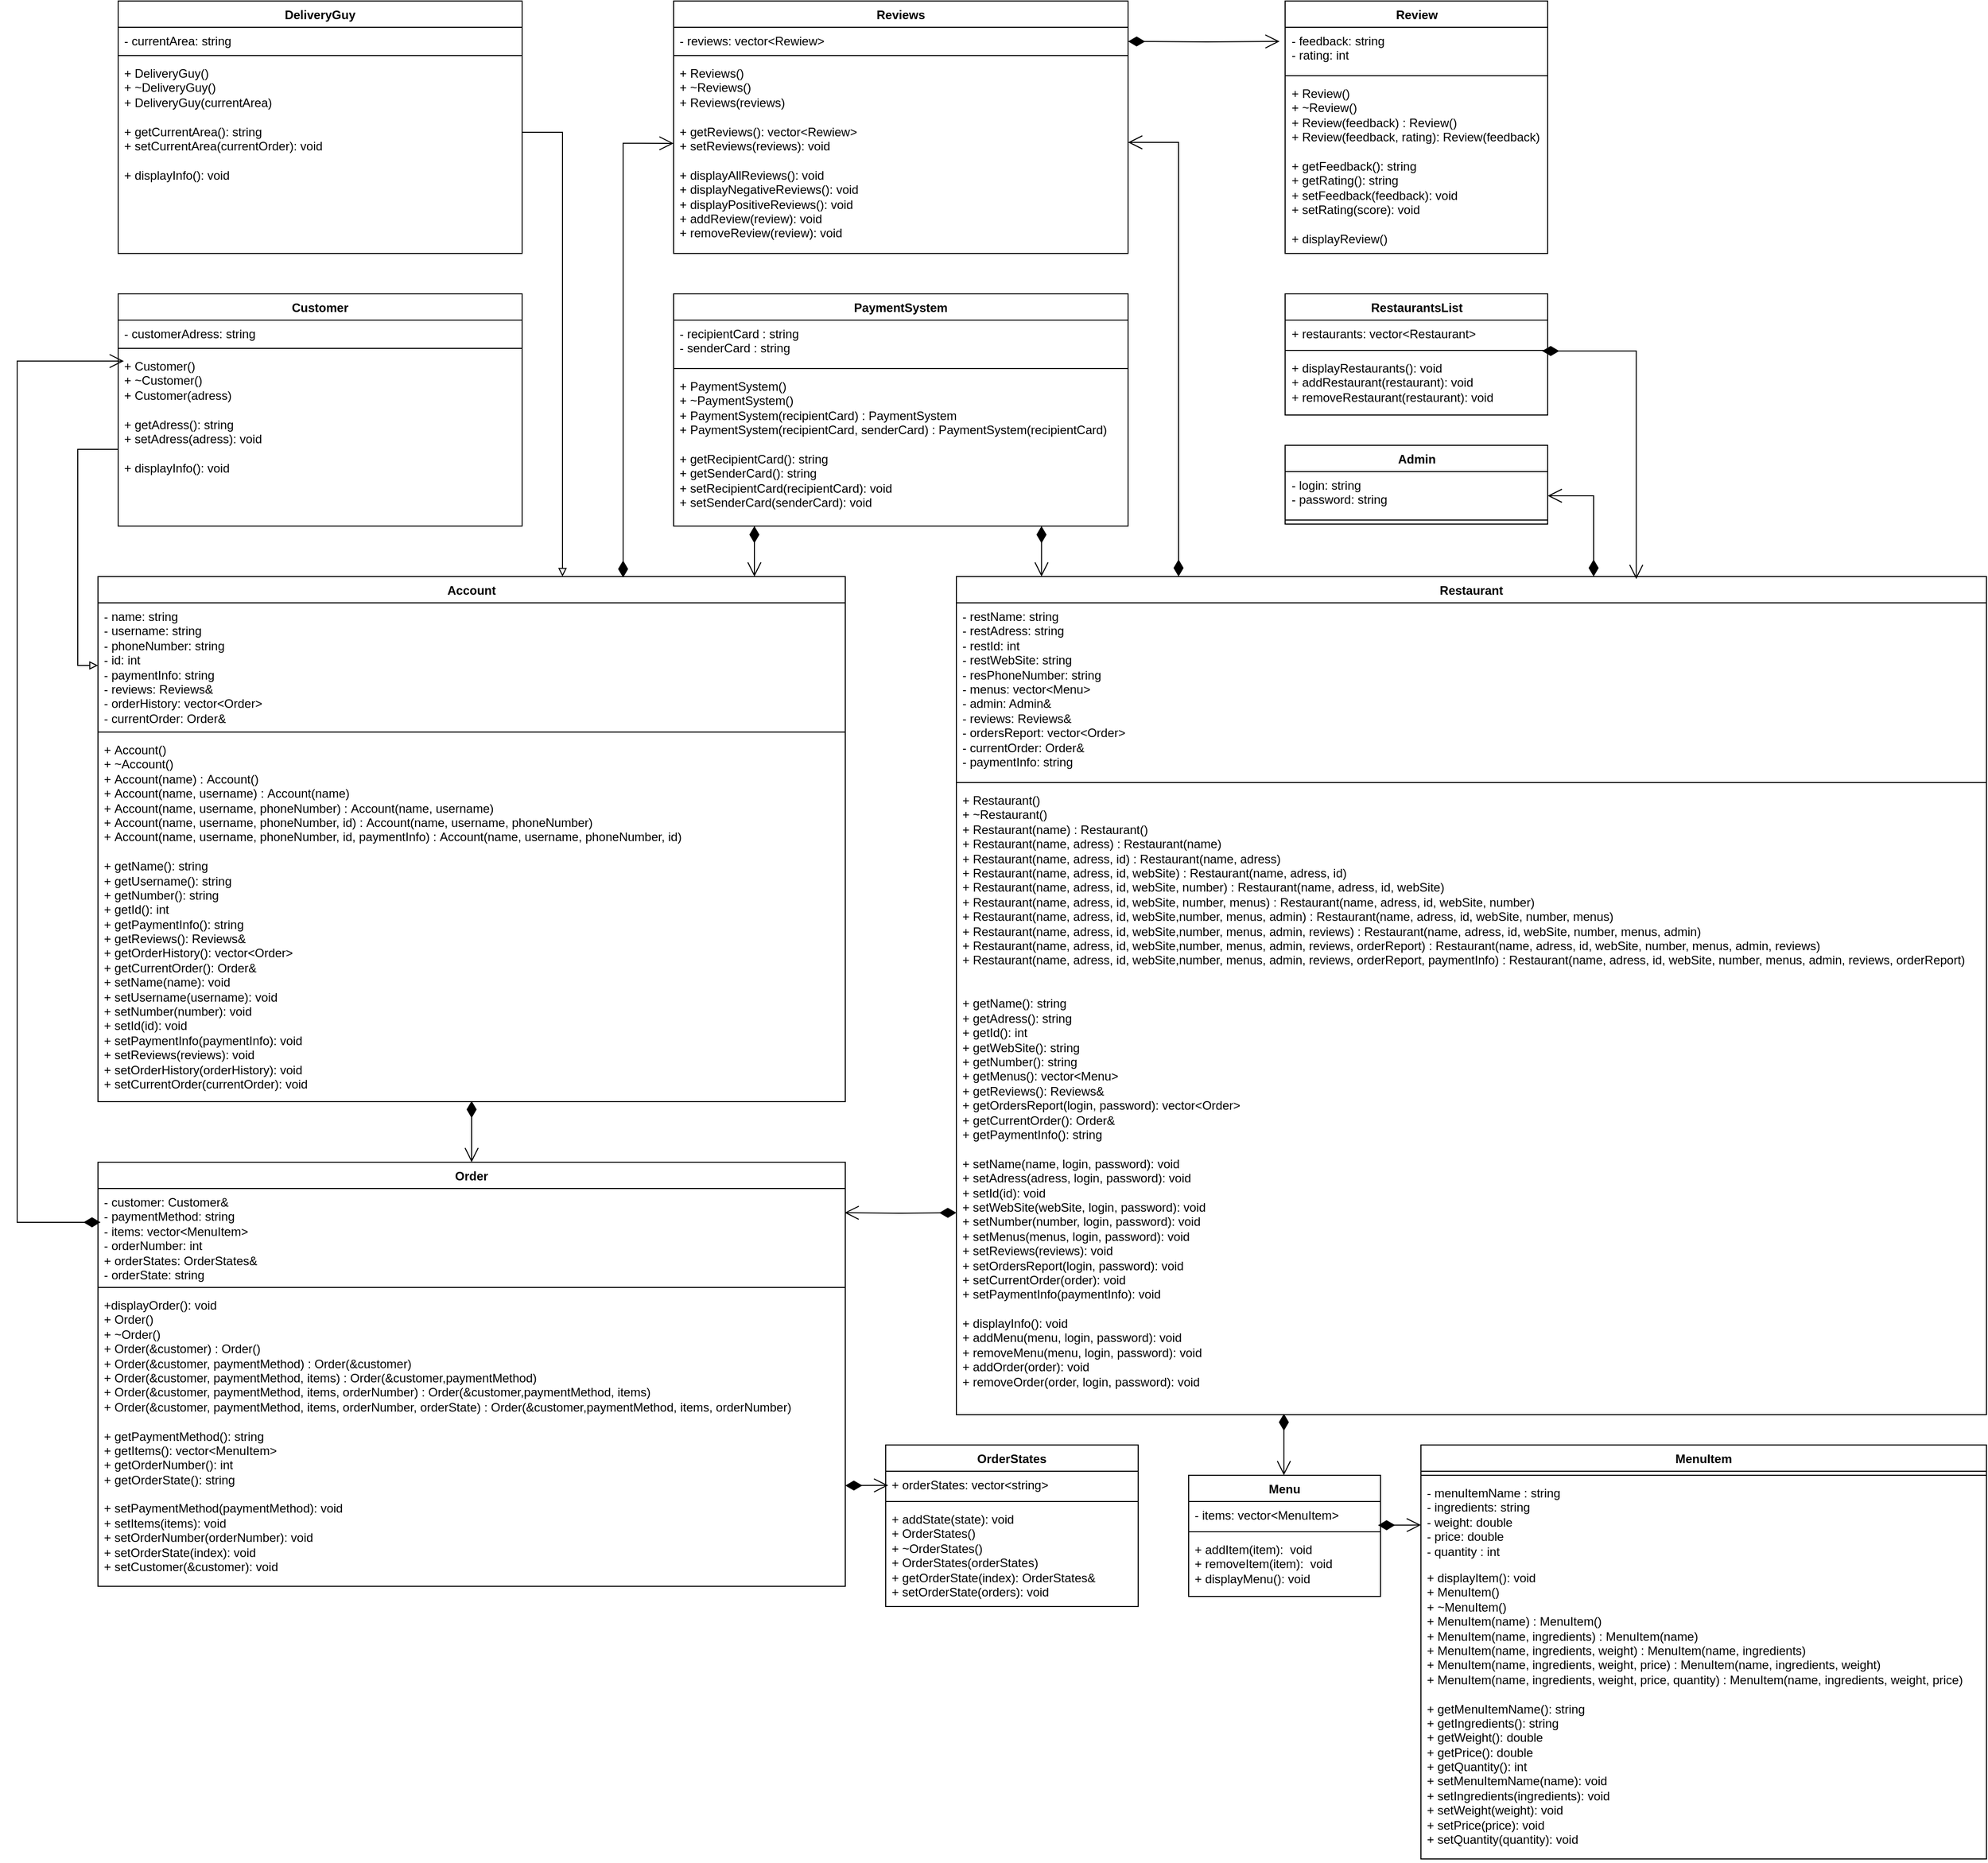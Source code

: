 <mxfile version="23.1.2" type="github">
  <diagram name="Сторінка-1" id="nTbSs-eOX7MSh_iyYzCm">
    <mxGraphModel dx="5349" dy="3898" grid="1" gridSize="10" guides="1" tooltips="1" connect="0" arrows="1" fold="1" page="1" pageScale="1" pageWidth="827" pageHeight="1169" math="0" shadow="0">
      <root>
        <mxCell id="0" />
        <mxCell id="1" parent="0" />
        <mxCell id="OtCIeRJ54kRGpg4Z5k2t-1" value="Customer" style="swimlane;fontStyle=1;align=center;verticalAlign=top;childLayout=stackLayout;horizontal=1;startSize=26;horizontalStack=0;resizeParent=1;resizeParentMax=0;resizeLast=0;collapsible=1;marginBottom=0;whiteSpace=wrap;html=1;" parent="1" vertex="1">
          <mxGeometry x="-2020" y="-1560" width="400" height="230" as="geometry" />
        </mxCell>
        <mxCell id="OtCIeRJ54kRGpg4Z5k2t-2" value="- customerAdress: string" style="text;strokeColor=none;fillColor=none;align=left;verticalAlign=top;spacingLeft=4;spacingRight=4;overflow=hidden;rotatable=0;points=[[0,0.5],[1,0.5]];portConstraint=eastwest;whiteSpace=wrap;html=1;" parent="OtCIeRJ54kRGpg4Z5k2t-1" vertex="1">
          <mxGeometry y="26" width="400" height="24" as="geometry" />
        </mxCell>
        <mxCell id="OtCIeRJ54kRGpg4Z5k2t-3" value="" style="line;strokeWidth=1;fillColor=none;align=left;verticalAlign=middle;spacingTop=-1;spacingLeft=3;spacingRight=3;rotatable=0;labelPosition=right;points=[];portConstraint=eastwest;strokeColor=inherit;" parent="OtCIeRJ54kRGpg4Z5k2t-1" vertex="1">
          <mxGeometry y="50" width="400" height="8" as="geometry" />
        </mxCell>
        <mxCell id="OtCIeRJ54kRGpg4Z5k2t-4" value="+ Customer()&lt;br&gt;+ ~Customer()&lt;br&gt;+ Customer(adress)&lt;br&gt;&amp;nbsp;&lt;br&gt;+ getAdress(): string&lt;br&gt;+ setAdress(adress): void&lt;br&gt;&lt;br&gt;+ displayInfo(): void" style="text;strokeColor=none;fillColor=none;align=left;verticalAlign=top;spacingLeft=4;spacingRight=4;overflow=hidden;rotatable=0;points=[[0,0.5],[1,0.5]];portConstraint=eastwest;whiteSpace=wrap;html=1;" parent="OtCIeRJ54kRGpg4Z5k2t-1" vertex="1">
          <mxGeometry y="58" width="400" height="172" as="geometry" />
        </mxCell>
        <mxCell id="OtCIeRJ54kRGpg4Z5k2t-5" value="MenuItem" style="swimlane;fontStyle=1;align=center;verticalAlign=top;childLayout=stackLayout;horizontal=1;startSize=26;horizontalStack=0;resizeParent=1;resizeParentMax=0;resizeLast=0;collapsible=1;marginBottom=0;whiteSpace=wrap;html=1;" parent="1" vertex="1">
          <mxGeometry x="-730" y="-420" width="560" height="410" as="geometry" />
        </mxCell>
        <mxCell id="OtCIeRJ54kRGpg4Z5k2t-7" value="" style="line;strokeWidth=1;fillColor=none;align=left;verticalAlign=middle;spacingTop=-1;spacingLeft=3;spacingRight=3;rotatable=0;labelPosition=right;points=[];portConstraint=eastwest;strokeColor=inherit;" parent="OtCIeRJ54kRGpg4Z5k2t-5" vertex="1">
          <mxGeometry y="26" width="560" height="8" as="geometry" />
        </mxCell>
        <mxCell id="OtCIeRJ54kRGpg4Z5k2t-6" value="- menuItemName : string&lt;br&gt;- ingredients: string&amp;nbsp;&lt;br&gt;- weight: double&lt;br&gt;- price: double&lt;br&gt;- quantity : int" style="text;strokeColor=none;fillColor=none;align=left;verticalAlign=top;spacingLeft=4;spacingRight=4;overflow=hidden;rotatable=0;points=[[0,0.5],[1,0.5]];portConstraint=eastwest;whiteSpace=wrap;html=1;" parent="OtCIeRJ54kRGpg4Z5k2t-5" vertex="1">
          <mxGeometry y="34" width="560" height="84" as="geometry" />
        </mxCell>
        <mxCell id="OtCIeRJ54kRGpg4Z5k2t-8" value="+ displayItem(): void&lt;br&gt;+ MenuItem()&lt;br&gt;+ ~MenuItem()&lt;br&gt;+ MenuItem(name) : MenuItem()&lt;br&gt;+ MenuItem(name, ingredients) : MenuItem(name)&lt;br&gt;+ MenuItem(name, ingredients, weight) : MenuItem(name, ingredients)&lt;br&gt;+ MenuItem(name, ingredients, weight, price) : MenuItem(name, ingredients, weight)&lt;br&gt;+ MenuItem(name, ingredients, weight, price, quantity) : MenuItem(name, ingredients, weight, price)&lt;br&gt;&lt;br&gt;+ getMenuItemName(): string&lt;br&gt;+ getIngredients(): string&lt;br&gt;+ getWeight(): double&lt;br&gt;+ getPrice(): double&lt;br&gt;+ getQuantity(): int&lt;br&gt;+ setMenuItemName(name): void&lt;br style=&quot;border-color: var(--border-color);&quot;&gt;+ setIngredients(ingredients): void&lt;br style=&quot;border-color: var(--border-color);&quot;&gt;+ setWeight(weight): void&lt;br style=&quot;border-color: var(--border-color);&quot;&gt;+ setPrice(price): void&lt;br style=&quot;border-color: var(--border-color);&quot;&gt;+ setQuantity(quantity): void" style="text;strokeColor=none;fillColor=none;align=left;verticalAlign=top;spacingLeft=4;spacingRight=4;overflow=hidden;rotatable=0;points=[[0,0.5],[1,0.5]];portConstraint=eastwest;whiteSpace=wrap;html=1;" parent="OtCIeRJ54kRGpg4Z5k2t-5" vertex="1">
          <mxGeometry y="118" width="560" height="292" as="geometry" />
        </mxCell>
        <mxCell id="OtCIeRJ54kRGpg4Z5k2t-9" value="Menu" style="swimlane;fontStyle=1;align=center;verticalAlign=top;childLayout=stackLayout;horizontal=1;startSize=26;horizontalStack=0;resizeParent=1;resizeParentMax=0;resizeLast=0;collapsible=1;marginBottom=0;whiteSpace=wrap;html=1;" parent="1" vertex="1">
          <mxGeometry x="-960" y="-390" width="190" height="120" as="geometry" />
        </mxCell>
        <mxCell id="OtCIeRJ54kRGpg4Z5k2t-10" value="- items: vector&amp;lt;MenuItem&amp;gt;" style="text;strokeColor=none;fillColor=none;align=left;verticalAlign=top;spacingLeft=4;spacingRight=4;overflow=hidden;rotatable=0;points=[[0,0.5],[1,0.5]];portConstraint=eastwest;whiteSpace=wrap;html=1;" parent="OtCIeRJ54kRGpg4Z5k2t-9" vertex="1">
          <mxGeometry y="26" width="190" height="26" as="geometry" />
        </mxCell>
        <mxCell id="OtCIeRJ54kRGpg4Z5k2t-11" value="" style="line;strokeWidth=1;fillColor=none;align=left;verticalAlign=middle;spacingTop=-1;spacingLeft=3;spacingRight=3;rotatable=0;labelPosition=right;points=[];portConstraint=eastwest;strokeColor=inherit;" parent="OtCIeRJ54kRGpg4Z5k2t-9" vertex="1">
          <mxGeometry y="52" width="190" height="8" as="geometry" />
        </mxCell>
        <mxCell id="OtCIeRJ54kRGpg4Z5k2t-12" value="+ addItem(item):&amp;nbsp; void&lt;br&gt;+ removeItem(item):&amp;nbsp; void&lt;br&gt;+ displayMenu(): void" style="text;strokeColor=none;fillColor=none;align=left;verticalAlign=top;spacingLeft=4;spacingRight=4;overflow=hidden;rotatable=0;points=[[0,0.5],[1,0.5]];portConstraint=eastwest;whiteSpace=wrap;html=1;" parent="OtCIeRJ54kRGpg4Z5k2t-9" vertex="1">
          <mxGeometry y="60" width="190" height="60" as="geometry" />
        </mxCell>
        <mxCell id="OtCIeRJ54kRGpg4Z5k2t-18" value="Order" style="swimlane;fontStyle=1;align=center;verticalAlign=top;childLayout=stackLayout;horizontal=1;startSize=26;horizontalStack=0;resizeParent=1;resizeParentMax=0;resizeLast=0;collapsible=1;marginBottom=0;whiteSpace=wrap;html=1;" parent="1" vertex="1">
          <mxGeometry x="-2040" y="-700" width="740" height="420" as="geometry" />
        </mxCell>
        <mxCell id="OtCIeRJ54kRGpg4Z5k2t-19" value="-&amp;nbsp;customer: Customer&amp;amp;&lt;br&gt;- paymentMethod: string&lt;br&gt;- items: vector&amp;lt;MenuItem&amp;gt;&lt;br&gt;- orderNumber: int&lt;br&gt;+ orderStates: OrderStates&amp;amp;&lt;br&gt;- orderState: string" style="text;strokeColor=none;fillColor=none;align=left;verticalAlign=top;spacingLeft=4;spacingRight=4;overflow=hidden;rotatable=0;points=[[0,0.5],[1,0.5]];portConstraint=eastwest;whiteSpace=wrap;html=1;" parent="OtCIeRJ54kRGpg4Z5k2t-18" vertex="1">
          <mxGeometry y="26" width="740" height="94" as="geometry" />
        </mxCell>
        <mxCell id="OtCIeRJ54kRGpg4Z5k2t-20" value="" style="line;strokeWidth=1;fillColor=none;align=left;verticalAlign=middle;spacingTop=-1;spacingLeft=3;spacingRight=3;rotatable=0;labelPosition=right;points=[];portConstraint=eastwest;strokeColor=inherit;" parent="OtCIeRJ54kRGpg4Z5k2t-18" vertex="1">
          <mxGeometry y="120" width="740" height="8" as="geometry" />
        </mxCell>
        <mxCell id="OtCIeRJ54kRGpg4Z5k2t-21" value="+displayOrder(): void&lt;br&gt;+ Order()&lt;br&gt;+ ~Order()&lt;br&gt;+ Order(&amp;amp;customer) : Order()&lt;br&gt;+ Order(&amp;amp;customer, paymentMethod) : Order(&amp;amp;customer)&lt;br&gt;+ Order(&amp;amp;customer, paymentMethod, items) : Order(&amp;amp;customer,paymentMethod)&lt;br&gt;+ Order(&amp;amp;customer, paymentMethod, items, orderNumber) : Order(&amp;amp;customer,paymentMethod, items)&lt;br&gt;+ Order(&amp;amp;customer, paymentMethod, items, orderNumber, orderState) : Order(&amp;amp;customer,paymentMethod, items, orderNumber)&lt;br&gt;&lt;br&gt;+ getPaymentMethod(): string&lt;br&gt;+ getItems(): vector&amp;lt;MenuItem&amp;gt;&lt;br&gt;+ getOrderNumber(): int&lt;br&gt;+ getOrderState(): string&lt;br&gt;&lt;br&gt;+ setPaymentMethod(paymentMethod): void&lt;br style=&quot;border-color: var(--border-color);&quot;&gt;+ setItems(items): void&lt;br style=&quot;border-color: var(--border-color);&quot;&gt;+ setOrderNumber(orderNumber): void&lt;br style=&quot;border-color: var(--border-color);&quot;&gt;+ setOrderState(index): void&lt;br&gt;+ setCustomer(&amp;amp;customer): void" style="text;strokeColor=none;fillColor=none;align=left;verticalAlign=top;spacingLeft=4;spacingRight=4;overflow=hidden;rotatable=0;points=[[0,0.5],[1,0.5]];portConstraint=eastwest;whiteSpace=wrap;html=1;" parent="OtCIeRJ54kRGpg4Z5k2t-18" vertex="1">
          <mxGeometry y="128" width="740" height="292" as="geometry" />
        </mxCell>
        <mxCell id="OtCIeRJ54kRGpg4Z5k2t-44" value="RestaurantsList" style="swimlane;fontStyle=1;align=center;verticalAlign=top;childLayout=stackLayout;horizontal=1;startSize=26;horizontalStack=0;resizeParent=1;resizeParentMax=0;resizeLast=0;collapsible=1;marginBottom=0;whiteSpace=wrap;html=1;" parent="1" vertex="1">
          <mxGeometry x="-864.5" y="-1560" width="260" height="120" as="geometry" />
        </mxCell>
        <mxCell id="OtCIeRJ54kRGpg4Z5k2t-45" value="+ restaurants: vector&amp;lt;Restaurant&amp;gt;" style="text;strokeColor=none;fillColor=none;align=left;verticalAlign=top;spacingLeft=4;spacingRight=4;overflow=hidden;rotatable=0;points=[[0,0.5],[1,0.5]];portConstraint=eastwest;whiteSpace=wrap;html=1;" parent="OtCIeRJ54kRGpg4Z5k2t-44" vertex="1">
          <mxGeometry y="26" width="260" height="26" as="geometry" />
        </mxCell>
        <mxCell id="OtCIeRJ54kRGpg4Z5k2t-46" value="" style="line;strokeWidth=1;fillColor=none;align=left;verticalAlign=middle;spacingTop=-1;spacingLeft=3;spacingRight=3;rotatable=0;labelPosition=right;points=[];portConstraint=eastwest;strokeColor=inherit;" parent="OtCIeRJ54kRGpg4Z5k2t-44" vertex="1">
          <mxGeometry y="52" width="260" height="8" as="geometry" />
        </mxCell>
        <mxCell id="OtCIeRJ54kRGpg4Z5k2t-47" value="+ displayRestaurants(): void&lt;br&gt;+ addRestaurant(restaurant): void&lt;br&gt;+ removeRestaurant(restaurant): void" style="text;strokeColor=none;fillColor=none;align=left;verticalAlign=top;spacingLeft=4;spacingRight=4;overflow=hidden;rotatable=0;points=[[0,0.5],[1,0.5]];portConstraint=eastwest;whiteSpace=wrap;html=1;" parent="OtCIeRJ54kRGpg4Z5k2t-44" vertex="1">
          <mxGeometry y="60" width="260" height="60" as="geometry" />
        </mxCell>
        <mxCell id="Xwp7wJV6A2e9DXdXFIzc-5" value="Restaurant" style="swimlane;fontStyle=1;align=center;verticalAlign=top;childLayout=stackLayout;horizontal=1;startSize=26;horizontalStack=0;resizeParent=1;resizeParentMax=0;resizeLast=0;collapsible=1;marginBottom=0;whiteSpace=wrap;html=1;" parent="1" vertex="1">
          <mxGeometry x="-1190" y="-1280" width="1020" height="830" as="geometry" />
        </mxCell>
        <mxCell id="Xwp7wJV6A2e9DXdXFIzc-6" value="- restName: string&lt;br style=&quot;border-color: var(--border-color);&quot;&gt;- restAdress: string&lt;br style=&quot;border-color: var(--border-color);&quot;&gt;- restId: int&lt;br style=&quot;border-color: var(--border-color);&quot;&gt;- restWebSite: string&lt;br&gt;- resPhoneNumber: string&lt;br style=&quot;border-color: var(--border-color);&quot;&gt;- menus: vector&amp;lt;Menu&amp;gt;&lt;br&gt;- admin: Admin&amp;amp;&lt;br&gt;- reviews: Reviews&amp;amp;&lt;br style=&quot;border-color: var(--border-color);&quot;&gt;- ordersReport: vector&amp;lt;Order&amp;gt;&lt;br&gt;- currentOrder: Order&amp;amp;&lt;br&gt;- paymentInfo: string&amp;nbsp;" style="text;strokeColor=none;fillColor=none;align=left;verticalAlign=top;spacingLeft=4;spacingRight=4;overflow=hidden;rotatable=0;points=[[0,0.5],[1,0.5]];portConstraint=eastwest;whiteSpace=wrap;html=1;" parent="Xwp7wJV6A2e9DXdXFIzc-5" vertex="1">
          <mxGeometry y="26" width="1020" height="174" as="geometry" />
        </mxCell>
        <mxCell id="Xwp7wJV6A2e9DXdXFIzc-7" value="" style="line;strokeWidth=1;fillColor=none;align=left;verticalAlign=middle;spacingTop=-1;spacingLeft=3;spacingRight=3;rotatable=0;labelPosition=right;points=[];portConstraint=eastwest;strokeColor=inherit;" parent="Xwp7wJV6A2e9DXdXFIzc-5" vertex="1">
          <mxGeometry y="200" width="1020" height="8" as="geometry" />
        </mxCell>
        <mxCell id="Xwp7wJV6A2e9DXdXFIzc-8" value="+ Restaurant()&lt;br&gt;+ ~Restaurant()&lt;br&gt;+ Restaurant(name) : Restaurant()&lt;br&gt;+ Restaurant(name, adress) : Restaurant(name)&lt;br&gt;+ Restaurant(name, adress, id) : Restaurant(name, adress)&lt;br&gt;+ Restaurant(name, adress, id, webSite) : Restaurant(name, adress, id)&lt;br&gt;+ Restaurant(name, adress, id, webSite, number) : Restaurant(name, adress, id, webSite)&lt;br style=&quot;border-color: var(--border-color);&quot;&gt;+ Restaurant(name, adress, id, webSite, number, menus) : Restaurant(name, adress, id, webSite, number)&lt;br&gt;+ Restaurant(name, adress, id, webSite,number,&amp;nbsp;menus, admin) : Restaurant(name, adress, id, webSite, number, menus)&lt;br&gt;+ Restaurant(name, adress, id, webSite,number,&amp;nbsp;menus, admin, reviews) : Restaurant(name, adress, id, webSite, number, menus, admin)&lt;br&gt;+ Restaurant(name, adress, id, webSite,number,&amp;nbsp;menus, admin, reviews, orderReport) : Restaurant(name, adress, id, webSite, number, menus, admin, reviews)&lt;br&gt;+ Restaurant(name, adress, id, webSite,number,&amp;nbsp;menus, admin, reviews, orderReport, paymentInfo) : Restaurant(name, adress, id, webSite, number, menus, admin, reviews, orderReport)&lt;br style=&quot;border-color: var(--border-color);&quot;&gt;&lt;br&gt;&lt;br&gt;+ getName(): string&lt;br&gt;+ getAdress(): string&lt;br&gt;+ getId(): int&lt;br&gt;+ getWebSite(): string&lt;br&gt;+ getNumber(): string&lt;br style=&quot;border-color: var(--border-color);&quot;&gt;+ getMenus(): vector&amp;lt;Menu&amp;gt;&lt;br&gt;+ getReviews(): Reviews&amp;amp;&lt;br&gt;+ getOrdersReport(login, password): vector&amp;lt;Order&amp;gt;&lt;br&gt;+ getCurrentOrder(): Order&amp;amp;&lt;br&gt;+ getPaymentInfo(): string&lt;br style=&quot;border-color: var(--border-color);&quot;&gt;&lt;br&gt;+ setName(name, login, password): void&lt;br style=&quot;border-color: var(--border-color);&quot;&gt;+ setAdress(adress, login, password): void&lt;br style=&quot;border-color: var(--border-color);&quot;&gt;+ setId(id): void&lt;br style=&quot;border-color: var(--border-color);&quot;&gt;+ setWebSite(webSite, login, password): void&lt;br&gt;+ setNumber(number, login, password): void&lt;br style=&quot;border-color: var(--border-color);&quot;&gt;+ setMenus(menus, login, password): void&lt;br&gt;+ setReviews(reviews): void&lt;br&gt;+ setOrdersReport(login, password): void&lt;br&gt;+ setCurrentOrder(order): void&lt;br&gt;+ setPaymentInfo(paymentInfo): void&lt;br style=&quot;border-color: var(--border-color);&quot;&gt;&lt;br&gt;+ displayInfo(): void&lt;br&gt;+ addMenu(menu, login, password): void&lt;br&gt;+ removeMenu(menu, login, password): void&lt;br&gt;+ addOrder(order): void&lt;br&gt;+ removeOrder(order, login, password): void" style="text;strokeColor=none;fillColor=none;align=left;verticalAlign=top;spacingLeft=4;spacingRight=4;overflow=hidden;rotatable=0;points=[[0,0.5],[1,0.5]];portConstraint=eastwest;whiteSpace=wrap;html=1;" parent="Xwp7wJV6A2e9DXdXFIzc-5" vertex="1">
          <mxGeometry y="208" width="1020" height="622" as="geometry" />
        </mxCell>
        <mxCell id="Xwp7wJV6A2e9DXdXFIzc-21" value="Admin" style="swimlane;fontStyle=1;align=center;verticalAlign=top;childLayout=stackLayout;horizontal=1;startSize=26;horizontalStack=0;resizeParent=1;resizeParentMax=0;resizeLast=0;collapsible=1;marginBottom=0;whiteSpace=wrap;html=1;" parent="1" vertex="1">
          <mxGeometry x="-864.5" y="-1410" width="260" height="78" as="geometry" />
        </mxCell>
        <mxCell id="Xwp7wJV6A2e9DXdXFIzc-22" value="- login: string&lt;br&gt;- password: string" style="text;strokeColor=none;fillColor=none;align=left;verticalAlign=top;spacingLeft=4;spacingRight=4;overflow=hidden;rotatable=0;points=[[0,0.5],[1,0.5]];portConstraint=eastwest;whiteSpace=wrap;html=1;" parent="Xwp7wJV6A2e9DXdXFIzc-21" vertex="1">
          <mxGeometry y="26" width="260" height="44" as="geometry" />
        </mxCell>
        <mxCell id="Xwp7wJV6A2e9DXdXFIzc-23" value="" style="line;strokeWidth=1;fillColor=none;align=left;verticalAlign=middle;spacingTop=-1;spacingLeft=3;spacingRight=3;rotatable=0;labelPosition=right;points=[];portConstraint=eastwest;strokeColor=inherit;" parent="Xwp7wJV6A2e9DXdXFIzc-21" vertex="1">
          <mxGeometry y="70" width="260" height="8" as="geometry" />
        </mxCell>
        <mxCell id="Xwp7wJV6A2e9DXdXFIzc-25" value="Review" style="swimlane;fontStyle=1;align=center;verticalAlign=top;childLayout=stackLayout;horizontal=1;startSize=26;horizontalStack=0;resizeParent=1;resizeParentMax=0;resizeLast=0;collapsible=1;marginBottom=0;whiteSpace=wrap;html=1;" parent="1" vertex="1">
          <mxGeometry x="-864.5" y="-1850" width="260" height="250" as="geometry" />
        </mxCell>
        <mxCell id="Xwp7wJV6A2e9DXdXFIzc-26" value="- feedback: string&lt;br&gt;- rating: int" style="text;strokeColor=none;fillColor=none;align=left;verticalAlign=top;spacingLeft=4;spacingRight=4;overflow=hidden;rotatable=0;points=[[0,0.5],[1,0.5]];portConstraint=eastwest;whiteSpace=wrap;html=1;" parent="Xwp7wJV6A2e9DXdXFIzc-25" vertex="1">
          <mxGeometry y="26" width="260" height="44" as="geometry" />
        </mxCell>
        <mxCell id="Xwp7wJV6A2e9DXdXFIzc-27" value="" style="line;strokeWidth=1;fillColor=none;align=left;verticalAlign=middle;spacingTop=-1;spacingLeft=3;spacingRight=3;rotatable=0;labelPosition=right;points=[];portConstraint=eastwest;strokeColor=inherit;" parent="Xwp7wJV6A2e9DXdXFIzc-25" vertex="1">
          <mxGeometry y="70" width="260" height="8" as="geometry" />
        </mxCell>
        <mxCell id="Xwp7wJV6A2e9DXdXFIzc-28" value="+&amp;nbsp;Review()&lt;br&gt;+ ~Review()&lt;br&gt;+&amp;nbsp;Review(feedback) :&amp;nbsp;Review()&lt;br&gt;+&amp;nbsp;Review(feedback, rating):&amp;nbsp;Review(feedback)&lt;br style=&quot;border-color: var(--border-color);&quot;&gt;&lt;br&gt;+ getFeedback(): string&lt;br&gt;+ getRating(): string&lt;br style=&quot;border-color: var(--border-color);&quot;&gt;+ setFeedback(feedback): void&lt;br&gt;+ setRating(score): void&lt;br&gt;&lt;br&gt;+ displayReview()" style="text;strokeColor=none;fillColor=none;align=left;verticalAlign=top;spacingLeft=4;spacingRight=4;overflow=hidden;rotatable=0;points=[[0,0.5],[1,0.5]];portConstraint=eastwest;whiteSpace=wrap;html=1;" parent="Xwp7wJV6A2e9DXdXFIzc-25" vertex="1">
          <mxGeometry y="78" width="260" height="172" as="geometry" />
        </mxCell>
        <mxCell id="Xwp7wJV6A2e9DXdXFIzc-41" value="DeliveryGuy" style="swimlane;fontStyle=1;align=center;verticalAlign=top;childLayout=stackLayout;horizontal=1;startSize=26;horizontalStack=0;resizeParent=1;resizeParentMax=0;resizeLast=0;collapsible=1;marginBottom=0;whiteSpace=wrap;html=1;" parent="1" vertex="1">
          <mxGeometry x="-2020" y="-1850" width="400" height="250" as="geometry" />
        </mxCell>
        <mxCell id="Xwp7wJV6A2e9DXdXFIzc-42" value="- currentArea: string" style="text;strokeColor=none;fillColor=none;align=left;verticalAlign=top;spacingLeft=4;spacingRight=4;overflow=hidden;rotatable=0;points=[[0,0.5],[1,0.5]];portConstraint=eastwest;whiteSpace=wrap;html=1;" parent="Xwp7wJV6A2e9DXdXFIzc-41" vertex="1">
          <mxGeometry y="26" width="400" height="24" as="geometry" />
        </mxCell>
        <mxCell id="Xwp7wJV6A2e9DXdXFIzc-43" value="" style="line;strokeWidth=1;fillColor=none;align=left;verticalAlign=middle;spacingTop=-1;spacingLeft=3;spacingRight=3;rotatable=0;labelPosition=right;points=[];portConstraint=eastwest;strokeColor=inherit;" parent="Xwp7wJV6A2e9DXdXFIzc-41" vertex="1">
          <mxGeometry y="50" width="400" height="8" as="geometry" />
        </mxCell>
        <mxCell id="Xwp7wJV6A2e9DXdXFIzc-44" value="+&amp;nbsp;DeliveryGuy()&lt;br&gt;+ ~DeliveryGuy()&lt;br&gt;+&amp;nbsp;DeliveryGuy(currentArea)&amp;nbsp;&lt;br&gt;&lt;br&gt;+ getCurrentArea(): string&lt;br&gt;+ setCurrentArea(currentOrder): void&lt;br&gt;&lt;br&gt;+ displayInfo(): void" style="text;strokeColor=none;fillColor=none;align=left;verticalAlign=top;spacingLeft=4;spacingRight=4;overflow=hidden;rotatable=0;points=[[0,0.5],[1,0.5]];portConstraint=eastwest;whiteSpace=wrap;html=1;" parent="Xwp7wJV6A2e9DXdXFIzc-41" vertex="1">
          <mxGeometry y="58" width="400" height="192" as="geometry" />
        </mxCell>
        <mxCell id="Xwp7wJV6A2e9DXdXFIzc-45" value="Account" style="swimlane;fontStyle=1;align=center;verticalAlign=top;childLayout=stackLayout;horizontal=1;startSize=26;horizontalStack=0;resizeParent=1;resizeParentMax=0;resizeLast=0;collapsible=1;marginBottom=0;whiteSpace=wrap;html=1;" parent="1" vertex="1">
          <mxGeometry x="-2040" y="-1280" width="740" height="520" as="geometry" />
        </mxCell>
        <mxCell id="Xwp7wJV6A2e9DXdXFIzc-46" value="- name: string&lt;br&gt;- username: string&lt;br style=&quot;border-color: var(--border-color);&quot;&gt;- phoneNumber: string&lt;br&gt;- id: int&lt;br&gt;- paymentInfo: string&lt;br&gt;- reviews: Reviews&amp;amp;&lt;br&gt;- orderHistory: vector&amp;lt;Order&amp;gt;&lt;br&gt;- currentOrder: Order&amp;amp;&lt;br style=&quot;border-color: var(--border-color);&quot;&gt;&amp;nbsp;" style="text;strokeColor=none;fillColor=none;align=left;verticalAlign=top;spacingLeft=4;spacingRight=4;overflow=hidden;rotatable=0;points=[[0,0.5],[1,0.5]];portConstraint=eastwest;whiteSpace=wrap;html=1;" parent="Xwp7wJV6A2e9DXdXFIzc-45" vertex="1">
          <mxGeometry y="26" width="740" height="124" as="geometry" />
        </mxCell>
        <mxCell id="Xwp7wJV6A2e9DXdXFIzc-47" value="" style="line;strokeWidth=1;fillColor=none;align=left;verticalAlign=middle;spacingTop=-1;spacingLeft=3;spacingRight=3;rotatable=0;labelPosition=right;points=[];portConstraint=eastwest;strokeColor=inherit;" parent="Xwp7wJV6A2e9DXdXFIzc-45" vertex="1">
          <mxGeometry y="150" width="740" height="8" as="geometry" />
        </mxCell>
        <mxCell id="Xwp7wJV6A2e9DXdXFIzc-48" value="+&amp;nbsp;Account()&lt;br style=&quot;border-color: var(--border-color);&quot;&gt;+ ~Account()&lt;br style=&quot;border-color: var(--border-color);&quot;&gt;+&amp;nbsp;Account(name) :&amp;nbsp;Account()&lt;br style=&quot;border-color: var(--border-color);&quot;&gt;+&amp;nbsp;Account(name, username) :&amp;nbsp;Account(name)&lt;br&gt;+&amp;nbsp;Account(name, username, phoneNumber) :&amp;nbsp;Account(name, username)&lt;br style=&quot;border-color: var(--border-color);&quot;&gt;+&amp;nbsp;Account(name, username, phoneNumber, id) :&amp;nbsp;Account(name, username, phoneNumber)&lt;br&gt;+&amp;nbsp;Account(name, username, phoneNumber, id, paymentInfo) :&amp;nbsp;Account(name, username, phoneNumber, id)&lt;br style=&quot;border-color: var(--border-color);&quot;&gt;&lt;br&gt;+ getName(): string&lt;br style=&quot;border-color: var(--border-color);&quot;&gt;+ getUsername(): string&lt;br style=&quot;border-color: var(--border-color);&quot;&gt;+ getNumber(): string&lt;br style=&quot;border-color: var(--border-color);&quot;&gt;+ getId(): int&lt;br&gt;+ getPaymentInfo(): string&lt;br&gt;+ getReviews(): Reviews&amp;amp;&lt;br&gt;+ getOrderHistory(): vector&amp;lt;Order&amp;gt;&lt;br&gt;+ getCurrentOrder(): Order&amp;amp;&lt;br style=&quot;border-color: var(--border-color);&quot;&gt;+ setName(name): void&lt;br style=&quot;border-color: var(--border-color);&quot;&gt;+ setUsername(username): void&lt;br style=&quot;border-color: var(--border-color);&quot;&gt;+ setNumber(number): void&lt;br&gt;+ setId(id): void&lt;br&gt;+ setPaymentInfo(paymentInfo): void&lt;br&gt;+ setReviews(reviews): void&lt;br&gt;+ setOrderHistory(orderHistory): void&lt;br&gt;+ setCurrentOrder(currentOrder): void" style="text;strokeColor=none;fillColor=none;align=left;verticalAlign=top;spacingLeft=4;spacingRight=4;overflow=hidden;rotatable=0;points=[[0,0.5],[1,0.5]];portConstraint=eastwest;whiteSpace=wrap;html=1;" parent="Xwp7wJV6A2e9DXdXFIzc-45" vertex="1">
          <mxGeometry y="158" width="740" height="362" as="geometry" />
        </mxCell>
        <mxCell id="Xwp7wJV6A2e9DXdXFIzc-49" value="OrderStates" style="swimlane;fontStyle=1;align=center;verticalAlign=top;childLayout=stackLayout;horizontal=1;startSize=26;horizontalStack=0;resizeParent=1;resizeParentMax=0;resizeLast=0;collapsible=1;marginBottom=0;whiteSpace=wrap;html=1;" parent="1" vertex="1">
          <mxGeometry x="-1260" y="-420" width="250" height="160" as="geometry" />
        </mxCell>
        <mxCell id="Xwp7wJV6A2e9DXdXFIzc-50" value="+ orderStates: vector&amp;lt;string&amp;gt;&amp;nbsp;" style="text;strokeColor=none;fillColor=none;align=left;verticalAlign=top;spacingLeft=4;spacingRight=4;overflow=hidden;rotatable=0;points=[[0,0.5],[1,0.5]];portConstraint=eastwest;whiteSpace=wrap;html=1;" parent="Xwp7wJV6A2e9DXdXFIzc-49" vertex="1">
          <mxGeometry y="26" width="250" height="26" as="geometry" />
        </mxCell>
        <mxCell id="Xwp7wJV6A2e9DXdXFIzc-51" value="" style="line;strokeWidth=1;fillColor=none;align=left;verticalAlign=middle;spacingTop=-1;spacingLeft=3;spacingRight=3;rotatable=0;labelPosition=right;points=[];portConstraint=eastwest;strokeColor=inherit;" parent="Xwp7wJV6A2e9DXdXFIzc-49" vertex="1">
          <mxGeometry y="52" width="250" height="8" as="geometry" />
        </mxCell>
        <mxCell id="Xwp7wJV6A2e9DXdXFIzc-52" value="+ addState(state): void&lt;br style=&quot;border-color: var(--border-color);&quot;&gt;+ OrderStates()&lt;br style=&quot;border-color: var(--border-color);&quot;&gt;+ ~OrderStates()&lt;br style=&quot;border-color: var(--border-color);&quot;&gt;+ OrderStates(orderStates)&lt;br style=&quot;border-color: var(--border-color);&quot;&gt;+ getOrderState(index): OrderStates&amp;amp;&lt;br&gt;+ setOrderState(orders): void" style="text;strokeColor=none;fillColor=none;align=left;verticalAlign=top;spacingLeft=4;spacingRight=4;overflow=hidden;rotatable=0;points=[[0,0.5],[1,0.5]];portConstraint=eastwest;whiteSpace=wrap;html=1;" parent="Xwp7wJV6A2e9DXdXFIzc-49" vertex="1">
          <mxGeometry y="60" width="250" height="100" as="geometry" />
        </mxCell>
        <mxCell id="Xwp7wJV6A2e9DXdXFIzc-64" value="" style="endArrow=open;html=1;endSize=12;startArrow=diamondThin;startSize=14;startFill=1;edgeStyle=orthogonalEdgeStyle;align=left;verticalAlign=bottom;rounded=0;entryX=0.999;entryY=0.255;entryDx=0;entryDy=0;entryPerimeter=0;" parent="1" edge="1" target="OtCIeRJ54kRGpg4Z5k2t-19">
          <mxGeometry x="-1" y="3" relative="1" as="geometry">
            <mxPoint x="-1190" y="-650" as="sourcePoint" />
            <mxPoint x="-1230" y="-650" as="targetPoint" />
            <Array as="points" />
          </mxGeometry>
        </mxCell>
        <mxCell id="Xwp7wJV6A2e9DXdXFIzc-72" value="" style="endArrow=open;html=1;endSize=12;startArrow=diamondThin;startSize=14;startFill=1;edgeStyle=orthogonalEdgeStyle;align=left;verticalAlign=bottom;rounded=0;" parent="1" edge="1">
          <mxGeometry x="-1" y="3" relative="1" as="geometry">
            <mxPoint x="-1300" y="-379.77" as="sourcePoint" />
            <mxPoint x="-1257.5" y="-380" as="targetPoint" />
            <Array as="points">
              <mxPoint x="-1300" y="-379.77" />
              <mxPoint x="-1300" y="-379.77" />
            </Array>
          </mxGeometry>
        </mxCell>
        <mxCell id="hDKhciC4Pktci0DEw4Ns-1" value="PaymentSystem" style="swimlane;fontStyle=1;align=center;verticalAlign=top;childLayout=stackLayout;horizontal=1;startSize=26;horizontalStack=0;resizeParent=1;resizeParentMax=0;resizeLast=0;collapsible=1;marginBottom=0;whiteSpace=wrap;html=1;" vertex="1" parent="1">
          <mxGeometry x="-1470" y="-1560" width="450" height="230" as="geometry" />
        </mxCell>
        <mxCell id="hDKhciC4Pktci0DEw4Ns-2" value="- recipientCard : string&lt;br&gt;- senderCard : string" style="text;strokeColor=none;fillColor=none;align=left;verticalAlign=top;spacingLeft=4;spacingRight=4;overflow=hidden;rotatable=0;points=[[0,0.5],[1,0.5]];portConstraint=eastwest;whiteSpace=wrap;html=1;" vertex="1" parent="hDKhciC4Pktci0DEw4Ns-1">
          <mxGeometry y="26" width="450" height="44" as="geometry" />
        </mxCell>
        <mxCell id="hDKhciC4Pktci0DEw4Ns-3" value="" style="line;strokeWidth=1;fillColor=none;align=left;verticalAlign=middle;spacingTop=-1;spacingLeft=3;spacingRight=3;rotatable=0;labelPosition=right;points=[];portConstraint=eastwest;strokeColor=inherit;" vertex="1" parent="hDKhciC4Pktci0DEw4Ns-1">
          <mxGeometry y="70" width="450" height="8" as="geometry" />
        </mxCell>
        <mxCell id="hDKhciC4Pktci0DEw4Ns-4" value="+ PaymentSystem()&lt;br&gt;+ ~PaymentSystem()&lt;br&gt;+ PaymentSystem(recipientCard) : PaymentSystem&lt;br&gt;+ PaymentSystem(recipientCard, senderCard) : PaymentSystem(recipientCard)&lt;br&gt;&lt;br&gt;+ getRecipientCard(): string&lt;br&gt;+ getSenderCard(): string&lt;br&gt;+ setRecipientCard(recipientCard): void&lt;br style=&quot;border-color: var(--border-color);&quot;&gt;+ setSenderCard(senderCard): void&amp;nbsp;&amp;nbsp;&amp;nbsp;" style="text;strokeColor=none;fillColor=none;align=left;verticalAlign=top;spacingLeft=4;spacingRight=4;overflow=hidden;rotatable=0;points=[[0,0.5],[1,0.5]];portConstraint=eastwest;whiteSpace=wrap;html=1;" vertex="1" parent="hDKhciC4Pktci0DEw4Ns-1">
          <mxGeometry y="78" width="450" height="152" as="geometry" />
        </mxCell>
        <mxCell id="hDKhciC4Pktci0DEw4Ns-10" value="Reviews" style="swimlane;fontStyle=1;align=center;verticalAlign=top;childLayout=stackLayout;horizontal=1;startSize=26;horizontalStack=0;resizeParent=1;resizeParentMax=0;resizeLast=0;collapsible=1;marginBottom=0;whiteSpace=wrap;html=1;" vertex="1" parent="1">
          <mxGeometry x="-1470" y="-1850" width="450" height="250" as="geometry" />
        </mxCell>
        <mxCell id="hDKhciC4Pktci0DEw4Ns-11" value="- reviews: vector&amp;lt;Rewiew&amp;gt;" style="text;strokeColor=none;fillColor=none;align=left;verticalAlign=top;spacingLeft=4;spacingRight=4;overflow=hidden;rotatable=0;points=[[0,0.5],[1,0.5]];portConstraint=eastwest;whiteSpace=wrap;html=1;" vertex="1" parent="hDKhciC4Pktci0DEw4Ns-10">
          <mxGeometry y="26" width="450" height="24" as="geometry" />
        </mxCell>
        <mxCell id="hDKhciC4Pktci0DEw4Ns-12" value="" style="line;strokeWidth=1;fillColor=none;align=left;verticalAlign=middle;spacingTop=-1;spacingLeft=3;spacingRight=3;rotatable=0;labelPosition=right;points=[];portConstraint=eastwest;strokeColor=inherit;" vertex="1" parent="hDKhciC4Pktci0DEw4Ns-10">
          <mxGeometry y="50" width="450" height="8" as="geometry" />
        </mxCell>
        <mxCell id="hDKhciC4Pktci0DEw4Ns-13" value="+&amp;nbsp;Reviews()&lt;br&gt;+ ~Reviews()&lt;br&gt;+&amp;nbsp;Reviews(reviews)&amp;nbsp;&lt;br style=&quot;border-color: var(--border-color);&quot;&gt;&lt;br&gt;+ getReviews(): vector&amp;lt;Rewiew&amp;gt;&lt;br&gt;+ setReviews(reviews): void&lt;br&gt;&lt;br&gt;+ displayAllReviews(): void&lt;br style=&quot;border-color: var(--border-color);&quot;&gt;+ displayNegativeReviews(): void&lt;br style=&quot;border-color: var(--border-color);&quot;&gt;+ displayPositiveReviews(): void&lt;br&gt;+ addReview(review): void&lt;br style=&quot;border-color: var(--border-color);&quot;&gt;+ removeReview(review): void" style="text;strokeColor=none;fillColor=none;align=left;verticalAlign=top;spacingLeft=4;spacingRight=4;overflow=hidden;rotatable=0;points=[[0,0.5],[1,0.5]];portConstraint=eastwest;whiteSpace=wrap;html=1;" vertex="1" parent="hDKhciC4Pktci0DEw4Ns-10">
          <mxGeometry y="58" width="450" height="192" as="geometry" />
        </mxCell>
        <mxCell id="hDKhciC4Pktci0DEw4Ns-14" style="edgeStyle=orthogonalEdgeStyle;rounded=0;orthogonalLoop=1;jettySize=auto;html=1;endArrow=block;endFill=0;" edge="1" parent="1" source="OtCIeRJ54kRGpg4Z5k2t-4" target="Xwp7wJV6A2e9DXdXFIzc-46">
          <mxGeometry relative="1" as="geometry">
            <Array as="points">
              <mxPoint x="-2060" y="-1406" />
              <mxPoint x="-2060" y="-1192" />
            </Array>
          </mxGeometry>
        </mxCell>
        <mxCell id="hDKhciC4Pktci0DEw4Ns-15" style="edgeStyle=orthogonalEdgeStyle;rounded=0;orthogonalLoop=1;jettySize=auto;html=1;endArrow=block;endFill=0;" edge="1" parent="1">
          <mxGeometry relative="1" as="geometry">
            <mxPoint x="-1620" y="-1700.0" as="sourcePoint" />
            <mxPoint x="-1580" y="-1280" as="targetPoint" />
            <Array as="points">
              <mxPoint x="-1620" y="-1720" />
              <mxPoint x="-1580" y="-1720" />
            </Array>
          </mxGeometry>
        </mxCell>
        <mxCell id="hDKhciC4Pktci0DEw4Ns-18" value="" style="endArrow=open;html=1;endSize=12;startArrow=diamondThin;startSize=14;startFill=1;edgeStyle=orthogonalEdgeStyle;align=left;verticalAlign=bottom;rounded=0;" edge="1" parent="1">
          <mxGeometry x="-1" y="3" relative="1" as="geometry">
            <mxPoint x="-1390" y="-1330.0" as="sourcePoint" />
            <mxPoint x="-1390" y="-1280" as="targetPoint" />
            <Array as="points" />
          </mxGeometry>
        </mxCell>
        <mxCell id="hDKhciC4Pktci0DEw4Ns-19" value="" style="endArrow=open;html=1;endSize=12;startArrow=diamondThin;startSize=14;startFill=1;edgeStyle=orthogonalEdgeStyle;align=left;verticalAlign=bottom;rounded=0;" edge="1" parent="1">
          <mxGeometry x="-1" y="3" relative="1" as="geometry">
            <mxPoint x="-1105.71" y="-1330" as="sourcePoint" />
            <mxPoint x="-1105.71" y="-1280.0" as="targetPoint" />
            <Array as="points">
              <mxPoint x="-1105.71" y="-1320" />
              <mxPoint x="-1105.71" y="-1320" />
            </Array>
          </mxGeometry>
        </mxCell>
        <mxCell id="hDKhciC4Pktci0DEw4Ns-20" value="" style="endArrow=open;html=1;endSize=12;startArrow=diamondThin;startSize=14;startFill=1;edgeStyle=orthogonalEdgeStyle;align=left;verticalAlign=bottom;rounded=0;entryX=0;entryY=0.432;entryDx=0;entryDy=0;entryPerimeter=0;" edge="1" parent="1" target="hDKhciC4Pktci0DEw4Ns-13">
          <mxGeometry x="-1" y="3" relative="1" as="geometry">
            <mxPoint x="-1520" y="-1279" as="sourcePoint" />
            <mxPoint x="-1580.714" y="-1278.571" as="targetPoint" />
            <Array as="points">
              <mxPoint x="-1520" y="-1279" />
              <mxPoint x="-1520" y="-1709" />
            </Array>
          </mxGeometry>
        </mxCell>
        <mxCell id="hDKhciC4Pktci0DEw4Ns-21" value="" style="endArrow=open;html=1;endSize=12;startArrow=diamondThin;startSize=14;startFill=1;edgeStyle=orthogonalEdgeStyle;align=left;verticalAlign=bottom;rounded=0;entryX=0;entryY=0.432;entryDx=0;entryDy=0;entryPerimeter=0;" edge="1" parent="1">
          <mxGeometry x="-1" y="3" relative="1" as="geometry">
            <mxPoint x="-970" y="-1280" as="sourcePoint" />
            <mxPoint x="-1020.0" y="-1710" as="targetPoint" />
            <Array as="points">
              <mxPoint x="-970" y="-1280" />
              <mxPoint x="-970" y="-1710" />
            </Array>
          </mxGeometry>
        </mxCell>
        <mxCell id="hDKhciC4Pktci0DEw4Ns-24" value="" style="endArrow=open;html=1;endSize=12;startArrow=diamondThin;startSize=14;startFill=1;edgeStyle=orthogonalEdgeStyle;align=left;verticalAlign=bottom;rounded=0;entryX=-0.021;entryY=0.318;entryDx=0;entryDy=0;entryPerimeter=0;" edge="1" parent="1" target="Xwp7wJV6A2e9DXdXFIzc-26">
          <mxGeometry x="-1" y="3" relative="1" as="geometry">
            <mxPoint x="-1020.0" y="-1810" as="sourcePoint" />
            <mxPoint x="-909.0" y="-1810" as="targetPoint" />
            <Array as="points" />
          </mxGeometry>
        </mxCell>
        <mxCell id="hDKhciC4Pktci0DEw4Ns-25" value="" style="endArrow=open;html=1;endSize=12;startArrow=diamondThin;startSize=14;startFill=1;edgeStyle=orthogonalEdgeStyle;align=left;verticalAlign=bottom;rounded=0;entryX=0.66;entryY=0.003;entryDx=0;entryDy=0;entryPerimeter=0;exitX=0.979;exitY=0.571;exitDx=0;exitDy=0;exitPerimeter=0;" edge="1" parent="1" source="OtCIeRJ54kRGpg4Z5k2t-46" target="Xwp7wJV6A2e9DXdXFIzc-5">
          <mxGeometry x="-1" y="3" relative="1" as="geometry">
            <mxPoint x="-600" y="-1503" as="sourcePoint" />
            <mxPoint x="-604.5" y="-1310" as="targetPoint" />
            <Array as="points">
              <mxPoint x="-517" y="-1503" />
            </Array>
          </mxGeometry>
        </mxCell>
        <mxCell id="hDKhciC4Pktci0DEw4Ns-27" value="" style="endArrow=open;html=1;endSize=12;startArrow=diamondThin;startSize=14;startFill=1;edgeStyle=orthogonalEdgeStyle;align=left;verticalAlign=bottom;rounded=0;" edge="1" parent="1">
          <mxGeometry x="-1" y="3" relative="1" as="geometry">
            <mxPoint x="-559" y="-1280" as="sourcePoint" />
            <mxPoint x="-604.5" y="-1360" as="targetPoint" />
            <Array as="points">
              <mxPoint x="-558.5" y="-1360" />
              <mxPoint x="-598.5" y="-1360" />
            </Array>
          </mxGeometry>
        </mxCell>
        <mxCell id="hDKhciC4Pktci0DEw4Ns-16" value="" style="endArrow=open;html=1;endSize=12;startArrow=diamondThin;startSize=14;startFill=1;edgeStyle=orthogonalEdgeStyle;align=left;verticalAlign=bottom;rounded=0;exitX=0.5;exitY=0.998;exitDx=0;exitDy=0;exitPerimeter=0;" edge="1" parent="1" source="Xwp7wJV6A2e9DXdXFIzc-48" target="OtCIeRJ54kRGpg4Z5k2t-18">
          <mxGeometry x="-1" y="3" relative="1" as="geometry">
            <mxPoint x="-1391" y="-700.724" as="sourcePoint" />
            <mxPoint x="-1280" y="-700.724" as="targetPoint" />
            <Array as="points" />
          </mxGeometry>
        </mxCell>
        <mxCell id="hDKhciC4Pktci0DEw4Ns-28" value="" style="endArrow=open;html=1;endSize=12;startArrow=diamondThin;startSize=14;startFill=1;edgeStyle=orthogonalEdgeStyle;align=left;verticalAlign=bottom;rounded=0;entryX=-0.011;entryY=0.05;entryDx=0;entryDy=0;entryPerimeter=0;exitX=-0.01;exitY=0.356;exitDx=0;exitDy=0;exitPerimeter=0;" edge="1" parent="1">
          <mxGeometry x="-1" y="3" relative="1" as="geometry">
            <mxPoint x="-2037.4" y="-640.536" as="sourcePoint" />
            <mxPoint x="-2014.4" y="-1493.4" as="targetPoint" />
            <Array as="points">
              <mxPoint x="-2120" y="-640" />
              <mxPoint x="-2120" y="-1493" />
            </Array>
          </mxGeometry>
        </mxCell>
        <mxCell id="hDKhciC4Pktci0DEw4Ns-29" value="" style="endArrow=open;html=1;endSize=12;startArrow=diamondThin;startSize=14;startFill=1;edgeStyle=orthogonalEdgeStyle;align=left;verticalAlign=bottom;rounded=0;exitX=0.5;exitY=0.998;exitDx=0;exitDy=0;exitPerimeter=0;" edge="1" parent="1">
          <mxGeometry x="-1" y="3" relative="1" as="geometry">
            <mxPoint x="-865.71" y="-451" as="sourcePoint" />
            <mxPoint x="-865.71" y="-390" as="targetPoint" />
            <Array as="points" />
          </mxGeometry>
        </mxCell>
        <mxCell id="hDKhciC4Pktci0DEw4Ns-30" value="" style="endArrow=open;html=1;endSize=12;startArrow=diamondThin;startSize=14;startFill=1;edgeStyle=orthogonalEdgeStyle;align=left;verticalAlign=bottom;rounded=0;" edge="1" parent="1">
          <mxGeometry x="-1" y="3" relative="1" as="geometry">
            <mxPoint x="-772.5" y="-340.48" as="sourcePoint" />
            <mxPoint x="-730" y="-340.71" as="targetPoint" />
            <Array as="points">
              <mxPoint x="-772.5" y="-340.48" />
              <mxPoint x="-772.5" y="-340.48" />
            </Array>
          </mxGeometry>
        </mxCell>
      </root>
    </mxGraphModel>
  </diagram>
</mxfile>
